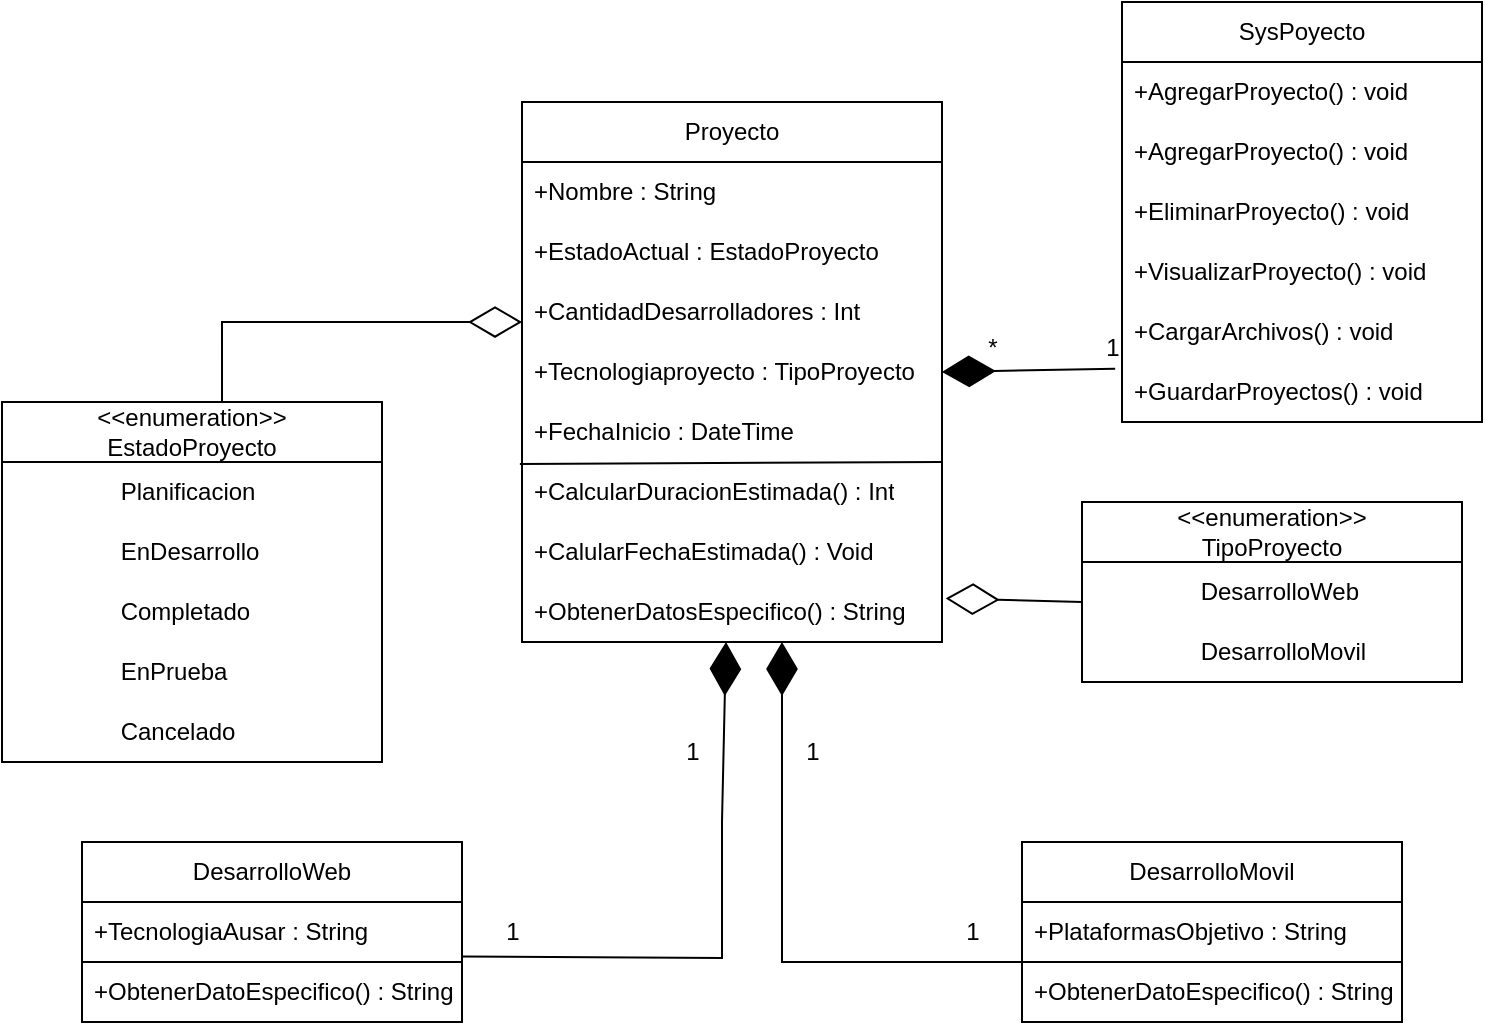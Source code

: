 <mxfile version="24.8.0">
  <diagram name="Page-1" id="ha-iZ3NFWbg3yhbR3GA6">
    <mxGraphModel dx="995" dy="590" grid="1" gridSize="10" guides="1" tooltips="1" connect="1" arrows="1" fold="1" page="1" pageScale="1" pageWidth="850" pageHeight="1100" math="0" shadow="0">
      <root>
        <mxCell id="0" />
        <mxCell id="1" parent="0" />
        <mxCell id="pgoRxOHVUr8QRPoJe77X-7" value="Proyecto" style="swimlane;fontStyle=0;childLayout=stackLayout;horizontal=1;startSize=30;horizontalStack=0;resizeParent=1;resizeParentMax=0;resizeLast=0;collapsible=1;marginBottom=0;whiteSpace=wrap;html=1;strokeColor=default;" vertex="1" parent="1">
          <mxGeometry x="310" y="50" width="210" height="270" as="geometry">
            <mxRectangle x="80" y="70" width="70" height="30" as="alternateBounds" />
          </mxGeometry>
        </mxCell>
        <mxCell id="pgoRxOHVUr8QRPoJe77X-8" value="+Nombre : String" style="text;strokeColor=none;fillColor=none;align=left;verticalAlign=middle;spacingLeft=4;spacingRight=4;overflow=hidden;points=[[0,0.5],[1,0.5]];portConstraint=eastwest;rotatable=0;whiteSpace=wrap;html=1;" vertex="1" parent="pgoRxOHVUr8QRPoJe77X-7">
          <mxGeometry y="30" width="210" height="30" as="geometry" />
        </mxCell>
        <mxCell id="pgoRxOHVUr8QRPoJe77X-9" value="+EstadoActual : EstadoProyecto" style="text;strokeColor=none;fillColor=none;align=left;verticalAlign=middle;spacingLeft=4;spacingRight=4;overflow=hidden;points=[[0,0.5],[1,0.5]];portConstraint=eastwest;rotatable=0;whiteSpace=wrap;html=1;dashed=1;" vertex="1" parent="pgoRxOHVUr8QRPoJe77X-7">
          <mxGeometry y="60" width="210" height="30" as="geometry" />
        </mxCell>
        <mxCell id="pgoRxOHVUr8QRPoJe77X-14" value="+CantidadDesarrolladores : Int" style="text;strokeColor=none;fillColor=none;align=left;verticalAlign=middle;spacingLeft=4;spacingRight=4;overflow=hidden;points=[[0,0.5],[1,0.5]];portConstraint=eastwest;rotatable=0;whiteSpace=wrap;html=1;" vertex="1" parent="pgoRxOHVUr8QRPoJe77X-7">
          <mxGeometry y="90" width="210" height="30" as="geometry" />
        </mxCell>
        <mxCell id="pgoRxOHVUr8QRPoJe77X-15" value="+Tecnologiaproyecto : TipoProyecto" style="text;strokeColor=none;fillColor=none;align=left;verticalAlign=middle;spacingLeft=4;spacingRight=4;overflow=hidden;points=[[0,0.5],[1,0.5]];portConstraint=eastwest;rotatable=0;whiteSpace=wrap;html=1;" vertex="1" parent="pgoRxOHVUr8QRPoJe77X-7">
          <mxGeometry y="120" width="210" height="30" as="geometry" />
        </mxCell>
        <mxCell id="pgoRxOHVUr8QRPoJe77X-16" value="+FechaInicio : DateTime" style="text;strokeColor=none;fillColor=none;align=left;verticalAlign=middle;spacingLeft=4;spacingRight=4;overflow=hidden;points=[[0,0.5],[1,0.5]];portConstraint=eastwest;rotatable=0;whiteSpace=wrap;html=1;" vertex="1" parent="pgoRxOHVUr8QRPoJe77X-7">
          <mxGeometry y="150" width="210" height="30" as="geometry" />
        </mxCell>
        <mxCell id="pgoRxOHVUr8QRPoJe77X-24" value="+CalcularDuracionEstimada() : Int" style="text;strokeColor=none;fillColor=none;align=left;verticalAlign=middle;spacingLeft=4;spacingRight=4;overflow=hidden;points=[[0,0.5],[1,0.5]];portConstraint=eastwest;rotatable=0;whiteSpace=wrap;html=1;" vertex="1" parent="pgoRxOHVUr8QRPoJe77X-7">
          <mxGeometry y="180" width="210" height="30" as="geometry" />
        </mxCell>
        <mxCell id="pgoRxOHVUr8QRPoJe77X-25" value="+CalularFechaEstimada() : Void" style="text;strokeColor=none;fillColor=none;align=left;verticalAlign=middle;spacingLeft=4;spacingRight=4;overflow=hidden;points=[[0,0.5],[1,0.5]];portConstraint=eastwest;rotatable=0;whiteSpace=wrap;html=1;" vertex="1" parent="pgoRxOHVUr8QRPoJe77X-7">
          <mxGeometry y="210" width="210" height="30" as="geometry" />
        </mxCell>
        <mxCell id="pgoRxOHVUr8QRPoJe77X-26" value="+ObtenerDatosEspecifico() : String" style="text;strokeColor=none;fillColor=none;align=left;verticalAlign=middle;spacingLeft=4;spacingRight=4;overflow=hidden;points=[[0,0.5],[1,0.5]];portConstraint=eastwest;rotatable=0;whiteSpace=wrap;html=1;" vertex="1" parent="pgoRxOHVUr8QRPoJe77X-7">
          <mxGeometry y="240" width="210" height="30" as="geometry" />
        </mxCell>
        <mxCell id="pgoRxOHVUr8QRPoJe77X-29" value="" style="endArrow=none;html=1;rounded=0;exitX=-0.005;exitY=1.033;exitDx=0;exitDy=0;exitPerimeter=0;" edge="1" parent="pgoRxOHVUr8QRPoJe77X-7" source="pgoRxOHVUr8QRPoJe77X-16">
          <mxGeometry width="50" height="50" relative="1" as="geometry">
            <mxPoint x="120" y="330" as="sourcePoint" />
            <mxPoint x="210" y="180" as="targetPoint" />
          </mxGeometry>
        </mxCell>
        <mxCell id="pgoRxOHVUr8QRPoJe77X-18" value="DesarrolloWeb" style="swimlane;fontStyle=0;childLayout=stackLayout;horizontal=1;startSize=30;horizontalStack=0;resizeParent=1;resizeParentMax=0;resizeLast=0;collapsible=1;marginBottom=0;whiteSpace=wrap;html=1;" vertex="1" parent="1">
          <mxGeometry x="90" y="420" width="190" height="90" as="geometry">
            <mxRectangle x="90" y="420" width="70" height="30" as="alternateBounds" />
          </mxGeometry>
        </mxCell>
        <mxCell id="pgoRxOHVUr8QRPoJe77X-19" value="+TecnologiaAusar : String" style="text;strokeColor=none;fillColor=none;align=left;verticalAlign=middle;spacingLeft=4;spacingRight=4;overflow=hidden;points=[[0,0.5],[1,0.5]];portConstraint=eastwest;rotatable=0;whiteSpace=wrap;html=1;" vertex="1" parent="pgoRxOHVUr8QRPoJe77X-18">
          <mxGeometry y="30" width="190" height="30" as="geometry" />
        </mxCell>
        <mxCell id="pgoRxOHVUr8QRPoJe77X-20" value="+ObtenerDatoEspecifico() : String" style="text;strokeColor=default;fillColor=none;align=left;verticalAlign=middle;spacingLeft=4;spacingRight=4;overflow=hidden;points=[[0,0.5],[1,0.5]];portConstraint=eastwest;rotatable=0;whiteSpace=wrap;html=1;" vertex="1" parent="pgoRxOHVUr8QRPoJe77X-18">
          <mxGeometry y="60" width="190" height="30" as="geometry" />
        </mxCell>
        <mxCell id="pgoRxOHVUr8QRPoJe77X-21" value="DesarrolloMovil" style="swimlane;fontStyle=0;childLayout=stackLayout;horizontal=1;startSize=30;horizontalStack=0;resizeParent=1;resizeParentMax=0;resizeLast=0;collapsible=1;marginBottom=0;whiteSpace=wrap;html=1;" vertex="1" parent="1">
          <mxGeometry x="560" y="420" width="190" height="90" as="geometry">
            <mxRectangle x="560" y="420" width="70" height="30" as="alternateBounds" />
          </mxGeometry>
        </mxCell>
        <mxCell id="pgoRxOHVUr8QRPoJe77X-22" value="+PlataformasObjetivo : String" style="text;strokeColor=none;fillColor=none;align=left;verticalAlign=middle;spacingLeft=4;spacingRight=4;overflow=hidden;points=[[0,0.5],[1,0.5]];portConstraint=eastwest;rotatable=0;whiteSpace=wrap;html=1;" vertex="1" parent="pgoRxOHVUr8QRPoJe77X-21">
          <mxGeometry y="30" width="190" height="30" as="geometry" />
        </mxCell>
        <mxCell id="pgoRxOHVUr8QRPoJe77X-23" value="+ObtenerDatoEspecifico() : String" style="text;strokeColor=default;fillColor=none;align=left;verticalAlign=middle;spacingLeft=4;spacingRight=4;overflow=hidden;points=[[0,0.5],[1,0.5]];portConstraint=eastwest;rotatable=0;whiteSpace=wrap;html=1;" vertex="1" parent="pgoRxOHVUr8QRPoJe77X-21">
          <mxGeometry y="60" width="190" height="30" as="geometry" />
        </mxCell>
        <mxCell id="pgoRxOHVUr8QRPoJe77X-30" value="&amp;lt;&amp;lt;enumeration&amp;gt;&amp;gt;&lt;div&gt;EstadoProyecto&lt;/div&gt;" style="swimlane;fontStyle=0;childLayout=stackLayout;horizontal=1;startSize=30;horizontalStack=0;resizeParent=1;resizeParentMax=0;resizeLast=0;collapsible=1;marginBottom=0;whiteSpace=wrap;html=1;" vertex="1" parent="1">
          <mxGeometry x="50" y="200" width="190" height="180" as="geometry">
            <mxRectangle x="340" y="40" width="70" height="30" as="alternateBounds" />
          </mxGeometry>
        </mxCell>
        <mxCell id="pgoRxOHVUr8QRPoJe77X-31" value="&lt;span style=&quot;white-space: pre;&quot;&gt;&#x9;&lt;/span&gt;&lt;span style=&quot;white-space: pre;&quot;&gt;&#x9;&lt;/span&gt;Planificacion" style="text;strokeColor=none;fillColor=none;align=left;verticalAlign=middle;spacingLeft=4;spacingRight=4;overflow=hidden;points=[[0,0.5],[1,0.5]];portConstraint=eastwest;rotatable=0;whiteSpace=wrap;html=1;" vertex="1" parent="pgoRxOHVUr8QRPoJe77X-30">
          <mxGeometry y="30" width="190" height="30" as="geometry" />
        </mxCell>
        <mxCell id="pgoRxOHVUr8QRPoJe77X-45" value="&lt;span style=&quot;white-space: pre;&quot;&gt;&#x9;&lt;/span&gt;&lt;span style=&quot;white-space: pre;&quot;&gt;&#x9;&lt;/span&gt;EnDesarrollo" style="text;strokeColor=none;fillColor=none;align=left;verticalAlign=middle;spacingLeft=4;spacingRight=4;overflow=hidden;points=[[0,0.5],[1,0.5]];portConstraint=eastwest;rotatable=0;whiteSpace=wrap;html=1;" vertex="1" parent="pgoRxOHVUr8QRPoJe77X-30">
          <mxGeometry y="60" width="190" height="30" as="geometry" />
        </mxCell>
        <mxCell id="pgoRxOHVUr8QRPoJe77X-47" value="&lt;span style=&quot;white-space: pre;&quot;&gt;&#x9;&lt;/span&gt;&lt;span style=&quot;white-space: pre;&quot;&gt;&#x9;&lt;/span&gt;Completado" style="text;strokeColor=none;fillColor=none;align=left;verticalAlign=middle;spacingLeft=4;spacingRight=4;overflow=hidden;points=[[0,0.5],[1,0.5]];portConstraint=eastwest;rotatable=0;whiteSpace=wrap;html=1;" vertex="1" parent="pgoRxOHVUr8QRPoJe77X-30">
          <mxGeometry y="90" width="190" height="30" as="geometry" />
        </mxCell>
        <mxCell id="pgoRxOHVUr8QRPoJe77X-46" value="&lt;span style=&quot;white-space: pre;&quot;&gt;&#x9;&lt;/span&gt;&lt;span style=&quot;white-space: pre;&quot;&gt;&#x9;&lt;/span&gt;EnPrueba" style="text;strokeColor=none;fillColor=none;align=left;verticalAlign=middle;spacingLeft=4;spacingRight=4;overflow=hidden;points=[[0,0.5],[1,0.5]];portConstraint=eastwest;rotatable=0;whiteSpace=wrap;html=1;" vertex="1" parent="pgoRxOHVUr8QRPoJe77X-30">
          <mxGeometry y="120" width="190" height="30" as="geometry" />
        </mxCell>
        <mxCell id="pgoRxOHVUr8QRPoJe77X-48" value="&lt;span style=&quot;white-space: pre;&quot;&gt;&#x9;&lt;/span&gt;&lt;span style=&quot;white-space: pre;&quot;&gt;&#x9;&lt;/span&gt;Cancelado" style="text;strokeColor=none;fillColor=none;align=left;verticalAlign=middle;spacingLeft=4;spacingRight=4;overflow=hidden;points=[[0,0.5],[1,0.5]];portConstraint=eastwest;rotatable=0;whiteSpace=wrap;html=1;" vertex="1" parent="pgoRxOHVUr8QRPoJe77X-30">
          <mxGeometry y="150" width="190" height="30" as="geometry" />
        </mxCell>
        <mxCell id="pgoRxOHVUr8QRPoJe77X-33" value="&amp;lt;&amp;lt;enumeration&amp;gt;&amp;gt;&lt;div&gt;TipoProyecto&lt;/div&gt;" style="swimlane;fontStyle=0;childLayout=stackLayout;horizontal=1;startSize=30;horizontalStack=0;resizeParent=1;resizeParentMax=0;resizeLast=0;collapsible=1;marginBottom=0;whiteSpace=wrap;html=1;" vertex="1" parent="1">
          <mxGeometry x="590" y="250" width="190" height="90" as="geometry">
            <mxRectangle x="340" y="40" width="70" height="30" as="alternateBounds" />
          </mxGeometry>
        </mxCell>
        <mxCell id="pgoRxOHVUr8QRPoJe77X-34" value="&lt;span style=&quot;white-space: pre;&quot;&gt;&#x9;&lt;span style=&quot;white-space: pre;&quot;&gt;&#x9;&lt;/span&gt;&lt;/span&gt;DesarrolloWeb" style="text;strokeColor=none;fillColor=none;align=left;verticalAlign=middle;spacingLeft=4;spacingRight=4;overflow=hidden;points=[[0,0.5],[1,0.5]];portConstraint=eastwest;rotatable=0;whiteSpace=wrap;html=1;" vertex="1" parent="pgoRxOHVUr8QRPoJe77X-33">
          <mxGeometry y="30" width="190" height="30" as="geometry" />
        </mxCell>
        <mxCell id="pgoRxOHVUr8QRPoJe77X-50" value="&lt;span style=&quot;white-space: pre;&quot;&gt;&#x9;&lt;/span&gt;&lt;span style=&quot;white-space: pre;&quot;&gt;&#x9;&lt;/span&gt;DesarrolloMovil" style="text;strokeColor=none;fillColor=none;align=left;verticalAlign=middle;spacingLeft=4;spacingRight=4;overflow=hidden;points=[[0,0.5],[1,0.5]];portConstraint=eastwest;rotatable=0;whiteSpace=wrap;html=1;" vertex="1" parent="pgoRxOHVUr8QRPoJe77X-33">
          <mxGeometry y="60" width="190" height="30" as="geometry" />
        </mxCell>
        <mxCell id="pgoRxOHVUr8QRPoJe77X-36" value="" style="endArrow=diamondThin;endFill=1;endSize=24;html=1;rounded=0;exitX=1.013;exitY=0.986;exitDx=0;exitDy=0;exitPerimeter=0;" edge="1" parent="1" target="pgoRxOHVUr8QRPoJe77X-7">
          <mxGeometry width="160" relative="1" as="geometry">
            <mxPoint x="280" y="477.24" as="sourcePoint" />
            <mxPoint x="389.01" y="340.0" as="targetPoint" />
            <Array as="points">
              <mxPoint x="410" y="478" />
              <mxPoint x="410" y="410" />
            </Array>
          </mxGeometry>
        </mxCell>
        <mxCell id="pgoRxOHVUr8QRPoJe77X-38" value="1" style="text;html=1;align=center;verticalAlign=middle;resizable=0;points=[];autosize=1;strokeColor=none;fillColor=none;" vertex="1" parent="1">
          <mxGeometry x="380" y="360" width="30" height="30" as="geometry" />
        </mxCell>
        <mxCell id="pgoRxOHVUr8QRPoJe77X-40" value="1" style="text;html=1;align=center;verticalAlign=middle;resizable=0;points=[];autosize=1;strokeColor=none;fillColor=none;" vertex="1" parent="1">
          <mxGeometry x="290" y="450" width="30" height="30" as="geometry" />
        </mxCell>
        <mxCell id="pgoRxOHVUr8QRPoJe77X-42" value="" style="endArrow=diamondThin;endFill=1;endSize=24;html=1;rounded=0;" edge="1" parent="1">
          <mxGeometry width="160" relative="1" as="geometry">
            <mxPoint x="560" y="480" as="sourcePoint" />
            <mxPoint x="440" y="320" as="targetPoint" />
            <Array as="points">
              <mxPoint x="440" y="480" />
              <mxPoint x="440" y="420" />
              <mxPoint x="440" y="330" />
            </Array>
          </mxGeometry>
        </mxCell>
        <mxCell id="pgoRxOHVUr8QRPoJe77X-43" value="1" style="text;html=1;align=center;verticalAlign=middle;resizable=0;points=[];autosize=1;strokeColor=none;fillColor=none;" vertex="1" parent="1">
          <mxGeometry x="440" y="360" width="30" height="30" as="geometry" />
        </mxCell>
        <mxCell id="pgoRxOHVUr8QRPoJe77X-44" value="1" style="text;html=1;align=center;verticalAlign=middle;resizable=0;points=[];autosize=1;strokeColor=none;fillColor=none;" vertex="1" parent="1">
          <mxGeometry x="520" y="450" width="30" height="30" as="geometry" />
        </mxCell>
        <mxCell id="pgoRxOHVUr8QRPoJe77X-51" value="SysPoyecto" style="swimlane;fontStyle=0;childLayout=stackLayout;horizontal=1;startSize=30;horizontalStack=0;resizeParent=1;resizeParentMax=0;resizeLast=0;collapsible=1;marginBottom=0;whiteSpace=wrap;html=1;" vertex="1" parent="1">
          <mxGeometry x="610" width="180" height="210" as="geometry">
            <mxRectangle x="340" y="40" width="70" height="30" as="alternateBounds" />
          </mxGeometry>
        </mxCell>
        <mxCell id="pgoRxOHVUr8QRPoJe77X-52" value="+AgregarProyecto() : void" style="text;strokeColor=none;fillColor=none;align=left;verticalAlign=middle;spacingLeft=4;spacingRight=4;overflow=hidden;points=[[0,0.5],[1,0.5]];portConstraint=eastwest;rotatable=0;whiteSpace=wrap;html=1;" vertex="1" parent="pgoRxOHVUr8QRPoJe77X-51">
          <mxGeometry y="30" width="180" height="30" as="geometry" />
        </mxCell>
        <mxCell id="pgoRxOHVUr8QRPoJe77X-56" value="+AgregarProyecto() : void" style="text;strokeColor=none;fillColor=none;align=left;verticalAlign=middle;spacingLeft=4;spacingRight=4;overflow=hidden;points=[[0,0.5],[1,0.5]];portConstraint=eastwest;rotatable=0;whiteSpace=wrap;html=1;" vertex="1" parent="pgoRxOHVUr8QRPoJe77X-51">
          <mxGeometry y="60" width="180" height="30" as="geometry" />
        </mxCell>
        <mxCell id="pgoRxOHVUr8QRPoJe77X-57" value="+EliminarProyecto() : void" style="text;strokeColor=none;fillColor=none;align=left;verticalAlign=middle;spacingLeft=4;spacingRight=4;overflow=hidden;points=[[0,0.5],[1,0.5]];portConstraint=eastwest;rotatable=0;whiteSpace=wrap;html=1;" vertex="1" parent="pgoRxOHVUr8QRPoJe77X-51">
          <mxGeometry y="90" width="180" height="30" as="geometry" />
        </mxCell>
        <mxCell id="pgoRxOHVUr8QRPoJe77X-53" value="+VisualizarProyecto() : void" style="text;strokeColor=none;fillColor=none;align=left;verticalAlign=middle;spacingLeft=4;spacingRight=4;overflow=hidden;points=[[0,0.5],[1,0.5]];portConstraint=eastwest;rotatable=0;whiteSpace=wrap;html=1;" vertex="1" parent="pgoRxOHVUr8QRPoJe77X-51">
          <mxGeometry y="120" width="180" height="30" as="geometry" />
        </mxCell>
        <mxCell id="pgoRxOHVUr8QRPoJe77X-58" value="+CargarArchivos() : void" style="text;strokeColor=none;fillColor=none;align=left;verticalAlign=middle;spacingLeft=4;spacingRight=4;overflow=hidden;points=[[0,0.5],[1,0.5]];portConstraint=eastwest;rotatable=0;whiteSpace=wrap;html=1;" vertex="1" parent="pgoRxOHVUr8QRPoJe77X-51">
          <mxGeometry y="150" width="180" height="30" as="geometry" />
        </mxCell>
        <mxCell id="pgoRxOHVUr8QRPoJe77X-59" value="+GuardarProyectos() : void&amp;nbsp;" style="text;strokeColor=none;fillColor=none;align=left;verticalAlign=middle;spacingLeft=4;spacingRight=4;overflow=hidden;points=[[0,0.5],[1,0.5]];portConstraint=eastwest;rotatable=0;whiteSpace=wrap;html=1;" vertex="1" parent="pgoRxOHVUr8QRPoJe77X-51">
          <mxGeometry y="180" width="180" height="30" as="geometry" />
        </mxCell>
        <mxCell id="pgoRxOHVUr8QRPoJe77X-54" value="" style="endArrow=diamondThin;endFill=0;endSize=24;html=1;rounded=0;exitX=0.579;exitY=0;exitDx=0;exitDy=0;exitPerimeter=0;entryX=0;entryY=0.667;entryDx=0;entryDy=0;entryPerimeter=0;" edge="1" parent="1" source="pgoRxOHVUr8QRPoJe77X-30" target="pgoRxOHVUr8QRPoJe77X-14">
          <mxGeometry width="160" relative="1" as="geometry">
            <mxPoint x="90" y="150" as="sourcePoint" />
            <mxPoint x="250" y="150" as="targetPoint" />
            <Array as="points">
              <mxPoint x="160" y="160" />
            </Array>
          </mxGeometry>
        </mxCell>
        <mxCell id="pgoRxOHVUr8QRPoJe77X-55" value="" style="endArrow=diamondThin;endFill=0;endSize=24;html=1;rounded=0;exitX=0;exitY=0.667;exitDx=0;exitDy=0;exitPerimeter=0;entryX=1.009;entryY=0.274;entryDx=0;entryDy=0;entryPerimeter=0;" edge="1" parent="1" source="pgoRxOHVUr8QRPoJe77X-34" target="pgoRxOHVUr8QRPoJe77X-26">
          <mxGeometry width="160" relative="1" as="geometry">
            <mxPoint x="540" y="220" as="sourcePoint" />
            <mxPoint x="700" y="220" as="targetPoint" />
            <Array as="points" />
          </mxGeometry>
        </mxCell>
        <mxCell id="pgoRxOHVUr8QRPoJe77X-60" value="" style="endArrow=diamondThin;endFill=1;endSize=24;html=1;rounded=0;exitX=-0.019;exitY=0.111;exitDx=0;exitDy=0;exitPerimeter=0;entryX=1;entryY=0.5;entryDx=0;entryDy=0;" edge="1" parent="1" source="pgoRxOHVUr8QRPoJe77X-59" target="pgoRxOHVUr8QRPoJe77X-15">
          <mxGeometry width="160" relative="1" as="geometry">
            <mxPoint x="370" y="230" as="sourcePoint" />
            <mxPoint x="530" y="230" as="targetPoint" />
          </mxGeometry>
        </mxCell>
        <mxCell id="pgoRxOHVUr8QRPoJe77X-61" value="*" style="text;html=1;align=center;verticalAlign=middle;resizable=0;points=[];autosize=1;strokeColor=none;fillColor=none;" vertex="1" parent="1">
          <mxGeometry x="530" y="158" width="30" height="30" as="geometry" />
        </mxCell>
        <mxCell id="pgoRxOHVUr8QRPoJe77X-62" value="1" style="text;html=1;align=center;verticalAlign=middle;resizable=0;points=[];autosize=1;strokeColor=none;fillColor=none;" vertex="1" parent="1">
          <mxGeometry x="590" y="158" width="30" height="30" as="geometry" />
        </mxCell>
      </root>
    </mxGraphModel>
  </diagram>
</mxfile>
